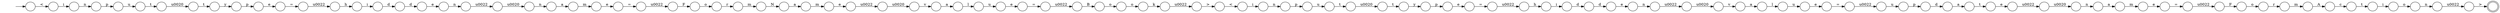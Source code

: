 digraph Automaton {
  rankdir = LR;
  0 [shape=circle,label=""];
  0 -> 37 [label="c"]
  1 [shape=circle,label=""];
  1 -> 80 [label="o"]
  2 [shape=circle,label=""];
  2 -> 19 [label="\u0022"]
  3 [shape=circle,label=""];
  3 -> 50 [label="k"]
  4 [shape=circle,label=""];
  4 -> 21 [label="\u0022"]
  5 [shape=circle,label=""];
  5 -> 87 [label="d"]
  6 [shape=circle,label=""];
  6 -> 90 [label="a"]
  7 [shape=circle,label=""];
  7 -> 85 [label="u"]
  8 [shape=circle,label=""];
  8 -> 17 [label="u"]
  9 [shape=circle,label=""];
  9 -> 92 [label="a"]
  10 [shape=circle,label=""];
  10 -> 56 [label="o"]
  11 [shape=circle,label=""];
  11 -> 28 [label="d"]
  12 [shape=circle,label=""];
  12 -> 33 [label="\u0020"]
  13 [shape=circle,label=""];
  13 -> 30 [label="o"]
  14 [shape=circle,label=""];
  14 -> 64 [label="n"]
  15 [shape=circle,label=""];
  15 -> 26 [label="t"]
  16 [shape=circle,label=""];
  16 -> 67 [label="p"]
  17 [shape=circle,label=""];
  17 -> 12 [label="t"]
  18 [shape=circle,label=""];
  18 -> 58 [label="\u0020"]
  19 [shape=circle,label=""];
  19 -> 62 [label=">"]
  20 [shape=circle,label=""];
  20 -> 44 [label="p"]
  21 [shape=circle,label=""];
  21 -> 55 [label="\u0020"]
  22 [shape=circle,label=""];
  22 -> 57 [label="="]
  23 [shape=circle,label=""];
  23 -> 15 [label="a"]
  24 [shape=circle,label=""];
  24 -> 69 [label="\u0020"]
  25 [shape=circle,label=""];
  25 -> 75 [label="\u0020"]
  26 [shape=circle,label=""];
  26 -> 59 [label="e"]
  27 [shape=circle,label=""];
  27 -> 38 [label="="]
  28 [shape=circle,label=""];
  28 -> 36 [label="d"]
  29 [shape=circle,label=""];
  29 -> 101 [label="h"]
  30 [shape=circle,label=""];
  30 -> 100 [label="r"]
  31 [shape=circle,label=""];
  31 -> 63 [label="\u0020"]
  32 [shape=circle,label=""];
  32 -> 27 [label="e"]
  33 [shape=circle,label=""];
  33 -> 82 [label="t"]
  34 [shape=circle,label=""];
  34 -> 76 [label="="]
  35 [shape=circle,label=""];
  35 -> 41 [label="="]
  36 [shape=circle,label=""];
  36 -> 81 [label="e"]
  37 [shape=circle,label=""];
  37 -> 70 [label="t"]
  38 [shape=circle,label=""];
  38 -> 84 [label="\u0022"]
  39 [shape=circle,label=""];
  39 -> 86 [label="a"]
  40 [shape=circle,label=""];
  40 -> 5 [label="i"]
  41 [shape=circle,label=""];
  41 -> 54 [label="\u0022"]
  42 [shape=circle,label=""];
  42 -> 3 [label="o"]
  43 [shape=circle,label=""];
  43 -> 14 [label="i"]
  44 [shape=circle,label=""];
  44 -> 23 [label="d"]
  45 [shape=circle,label=""];
  45 -> 95 [label="i"]
  46 [shape=circle,label=""];
  46 -> 29 [label="\u0022"]
  47 [shape=circle,label=""];
  47 -> 18 [label="\u0022"]
  48 [shape=circle,label=""];
  48 -> 4 [label="e"]
  49 [shape=circle,label=""];
  49 -> 97 [label="p"]
  50 [shape=circle,label=""];
  50 -> 103 [label="\u0022"]
  51 [shape=circle,label=""];
  51 -> 91 [label="e"]
  52 [shape=circle,label=""];
  52 -> 32 [label="u"]
  53 [shape=circle,label=""];
  53 -> 79 [label="="]
  54 [shape=circle,label=""];
  54 -> 40 [label="h"]
  55 [shape=circle,label=""];
  55 -> 6 [label="v"]
  56 [shape=circle,label=""];
  56 -> 66 [label="r"]
  57 [shape=circle,label=""];
  57 -> 71 [label="\u0022"]
  58 [shape=circle,label=""];
  58 -> 9 [label="v"]
  59 [shape=circle,label=""];
  59 -> 24 [label="\u0022"]
  60 [shape=circle,label=""];
  60 -> 39 [label="N"]
  61 [shape=circle,label=""];
  61 -> 53 [label="e"]
  62 [shape=doublecircle,label=""];
  63 [shape=circle,label=""];
  63 -> 72 [label="t"]
  64 [shape=circle,label=""];
  64 -> 8 [label="p"]
  65 [shape=circle,label=""];
  initial [shape=plaintext,label=""];
  initial -> 65
  65 -> 45 [label="<"]
  66 [shape=circle,label=""];
  66 -> 60 [label="m"]
  67 [shape=circle,label=""];
  67 -> 74 [label="e"]
  68 [shape=circle,label=""];
  68 -> 61 [label="m"]
  69 [shape=circle,label=""];
  69 -> 104 [label="n"]
  70 [shape=circle,label=""];
  70 -> 1 [label="i"]
  71 [shape=circle,label=""];
  71 -> 13 [label="F"]
  72 [shape=circle,label=""];
  72 -> 49 [label="y"]
  73 [shape=circle,label=""];
  73 -> 42 [label="o"]
  74 [shape=circle,label=""];
  74 -> 46 [label="="]
  75 [shape=circle,label=""];
  75 -> 89 [label="n"]
  76 [shape=circle,label=""];
  76 -> 102 [label="\u0022"]
  77 [shape=circle,label=""];
  77 -> 88 [label="u"]
  78 [shape=circle,label=""];
  78 -> 0 [label="A"]
  79 [shape=circle,label=""];
  79 -> 93 [label="\u0022"]
  80 [shape=circle,label=""];
  80 -> 2 [label="n"]
  81 [shape=circle,label=""];
  81 -> 47 [label="n"]
  82 [shape=circle,label=""];
  82 -> 16 [label="y"]
  83 [shape=circle,label=""];
  83 -> 77 [label="p"]
  84 [shape=circle,label=""];
  84 -> 73 [label="B"]
  85 [shape=circle,label=""];
  85 -> 34 [label="e"]
  86 [shape=circle,label=""];
  86 -> 48 [label="m"]
  87 [shape=circle,label=""];
  87 -> 51 [label="d"]
  88 [shape=circle,label=""];
  88 -> 31 [label="t"]
  89 [shape=circle,label=""];
  89 -> 68 [label="a"]
  90 [shape=circle,label=""];
  90 -> 52 [label="l"]
  91 [shape=circle,label=""];
  91 -> 98 [label="n"]
  92 [shape=circle,label=""];
  92 -> 7 [label="l"]
  93 [shape=circle,label=""];
  93 -> 10 [label="F"]
  94 [shape=circle,label=""];
  94 -> 43 [label="<"]
  95 [shape=circle,label=""];
  95 -> 83 [label="n"]
  96 [shape=circle,label=""];
  96 -> 22 [label="e"]
  97 [shape=circle,label=""];
  97 -> 35 [label="e"]
  98 [shape=circle,label=""];
  98 -> 25 [label="\u0022"]
  99 [shape=circle,label=""];
  99 -> 96 [label="m"]
  100 [shape=circle,label=""];
  100 -> 78 [label="m"]
  101 [shape=circle,label=""];
  101 -> 11 [label="i"]
  102 [shape=circle,label=""];
  102 -> 20 [label="u"]
  103 [shape=circle,label=""];
  103 -> 94 [label=">"]
  104 [shape=circle,label=""];
  104 -> 99 [label="a"]
}

